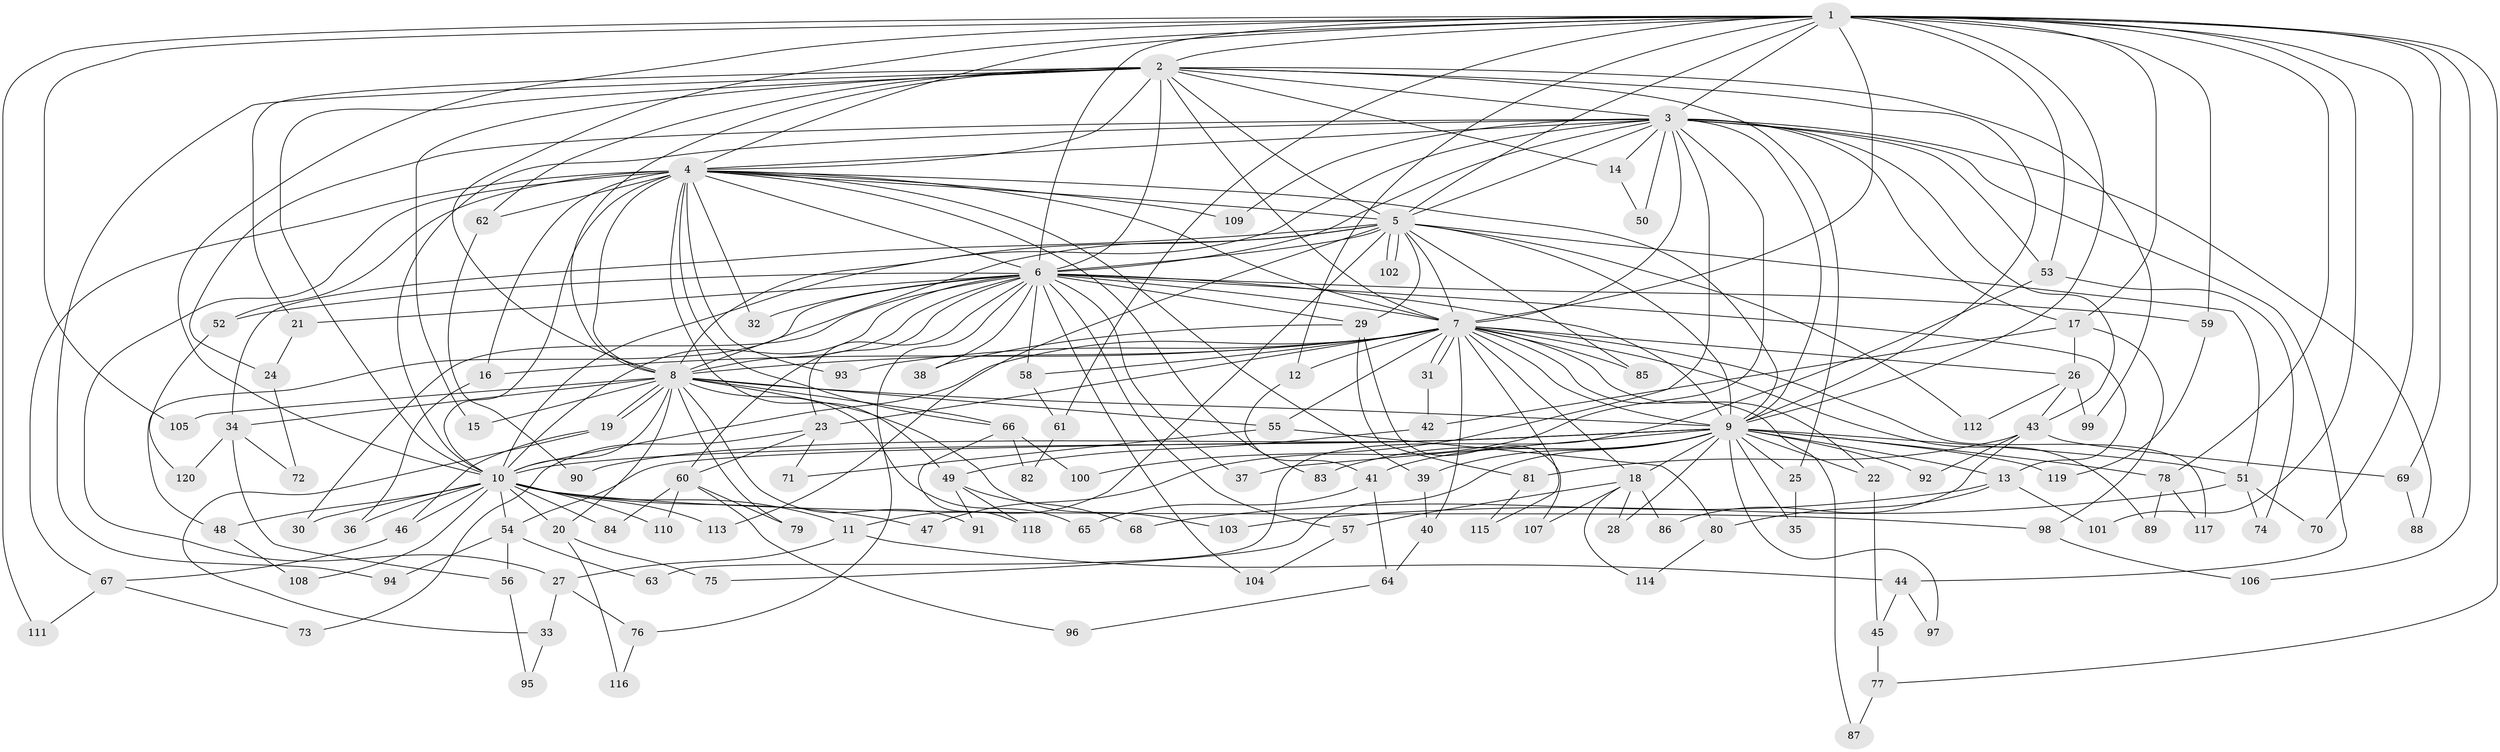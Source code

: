 // Generated by graph-tools (version 1.1) at 2025/10/02/27/25 16:10:58]
// undirected, 120 vertices, 265 edges
graph export_dot {
graph [start="1"]
  node [color=gray90,style=filled];
  1;
  2;
  3;
  4;
  5;
  6;
  7;
  8;
  9;
  10;
  11;
  12;
  13;
  14;
  15;
  16;
  17;
  18;
  19;
  20;
  21;
  22;
  23;
  24;
  25;
  26;
  27;
  28;
  29;
  30;
  31;
  32;
  33;
  34;
  35;
  36;
  37;
  38;
  39;
  40;
  41;
  42;
  43;
  44;
  45;
  46;
  47;
  48;
  49;
  50;
  51;
  52;
  53;
  54;
  55;
  56;
  57;
  58;
  59;
  60;
  61;
  62;
  63;
  64;
  65;
  66;
  67;
  68;
  69;
  70;
  71;
  72;
  73;
  74;
  75;
  76;
  77;
  78;
  79;
  80;
  81;
  82;
  83;
  84;
  85;
  86;
  87;
  88;
  89;
  90;
  91;
  92;
  93;
  94;
  95;
  96;
  97;
  98;
  99;
  100;
  101;
  102;
  103;
  104;
  105;
  106;
  107;
  108;
  109;
  110;
  111;
  112;
  113;
  114;
  115;
  116;
  117;
  118;
  119;
  120;
  1 -- 2;
  1 -- 3;
  1 -- 4;
  1 -- 5;
  1 -- 6;
  1 -- 7;
  1 -- 8;
  1 -- 9;
  1 -- 10;
  1 -- 12;
  1 -- 17;
  1 -- 53;
  1 -- 59;
  1 -- 61;
  1 -- 69;
  1 -- 70;
  1 -- 77;
  1 -- 78;
  1 -- 101;
  1 -- 105;
  1 -- 106;
  1 -- 111;
  2 -- 3;
  2 -- 4;
  2 -- 5;
  2 -- 6;
  2 -- 7;
  2 -- 8;
  2 -- 9;
  2 -- 10;
  2 -- 14;
  2 -- 15;
  2 -- 21;
  2 -- 25;
  2 -- 62;
  2 -- 94;
  2 -- 99;
  3 -- 4;
  3 -- 5;
  3 -- 6;
  3 -- 7;
  3 -- 8;
  3 -- 9;
  3 -- 10;
  3 -- 14;
  3 -- 17;
  3 -- 24;
  3 -- 43;
  3 -- 44;
  3 -- 47;
  3 -- 50;
  3 -- 53;
  3 -- 88;
  3 -- 100;
  3 -- 109;
  4 -- 5;
  4 -- 6;
  4 -- 7;
  4 -- 8;
  4 -- 9;
  4 -- 10;
  4 -- 16;
  4 -- 27;
  4 -- 32;
  4 -- 39;
  4 -- 49;
  4 -- 52;
  4 -- 62;
  4 -- 66;
  4 -- 67;
  4 -- 83;
  4 -- 93;
  4 -- 109;
  5 -- 6;
  5 -- 7;
  5 -- 8;
  5 -- 9;
  5 -- 10;
  5 -- 11;
  5 -- 29;
  5 -- 34;
  5 -- 51;
  5 -- 85;
  5 -- 102;
  5 -- 102;
  5 -- 112;
  5 -- 113;
  6 -- 7;
  6 -- 8;
  6 -- 9;
  6 -- 10;
  6 -- 13;
  6 -- 21;
  6 -- 23;
  6 -- 29;
  6 -- 30;
  6 -- 32;
  6 -- 37;
  6 -- 38;
  6 -- 48;
  6 -- 52;
  6 -- 57;
  6 -- 58;
  6 -- 59;
  6 -- 60;
  6 -- 76;
  6 -- 104;
  7 -- 8;
  7 -- 9;
  7 -- 10;
  7 -- 12;
  7 -- 16;
  7 -- 18;
  7 -- 22;
  7 -- 23;
  7 -- 26;
  7 -- 31;
  7 -- 31;
  7 -- 40;
  7 -- 55;
  7 -- 58;
  7 -- 85;
  7 -- 87;
  7 -- 89;
  7 -- 93;
  7 -- 115;
  7 -- 117;
  8 -- 9;
  8 -- 10;
  8 -- 15;
  8 -- 19;
  8 -- 19;
  8 -- 20;
  8 -- 34;
  8 -- 55;
  8 -- 65;
  8 -- 66;
  8 -- 79;
  8 -- 91;
  8 -- 103;
  8 -- 105;
  9 -- 10;
  9 -- 13;
  9 -- 18;
  9 -- 22;
  9 -- 25;
  9 -- 28;
  9 -- 35;
  9 -- 37;
  9 -- 39;
  9 -- 41;
  9 -- 51;
  9 -- 54;
  9 -- 75;
  9 -- 78;
  9 -- 83;
  9 -- 90;
  9 -- 92;
  9 -- 97;
  9 -- 119;
  10 -- 11;
  10 -- 20;
  10 -- 30;
  10 -- 36;
  10 -- 46;
  10 -- 47;
  10 -- 48;
  10 -- 54;
  10 -- 84;
  10 -- 98;
  10 -- 108;
  10 -- 110;
  10 -- 113;
  11 -- 27;
  11 -- 44;
  12 -- 41;
  13 -- 68;
  13 -- 80;
  13 -- 101;
  14 -- 50;
  16 -- 36;
  17 -- 26;
  17 -- 42;
  17 -- 98;
  18 -- 28;
  18 -- 57;
  18 -- 86;
  18 -- 107;
  18 -- 114;
  19 -- 33;
  19 -- 46;
  20 -- 75;
  20 -- 116;
  21 -- 24;
  22 -- 45;
  23 -- 60;
  23 -- 71;
  23 -- 73;
  24 -- 72;
  25 -- 35;
  26 -- 43;
  26 -- 99;
  26 -- 112;
  27 -- 33;
  27 -- 76;
  29 -- 38;
  29 -- 81;
  29 -- 107;
  31 -- 42;
  33 -- 95;
  34 -- 56;
  34 -- 72;
  34 -- 120;
  39 -- 40;
  40 -- 64;
  41 -- 64;
  41 -- 65;
  42 -- 49;
  43 -- 69;
  43 -- 81;
  43 -- 86;
  43 -- 92;
  44 -- 45;
  44 -- 97;
  45 -- 77;
  46 -- 67;
  48 -- 108;
  49 -- 68;
  49 -- 91;
  49 -- 118;
  51 -- 70;
  51 -- 74;
  51 -- 103;
  52 -- 120;
  53 -- 63;
  53 -- 74;
  54 -- 56;
  54 -- 63;
  54 -- 94;
  55 -- 71;
  55 -- 80;
  56 -- 95;
  57 -- 104;
  58 -- 61;
  59 -- 119;
  60 -- 79;
  60 -- 84;
  60 -- 96;
  60 -- 110;
  61 -- 82;
  62 -- 90;
  64 -- 96;
  66 -- 82;
  66 -- 100;
  66 -- 118;
  67 -- 73;
  67 -- 111;
  69 -- 88;
  76 -- 116;
  77 -- 87;
  78 -- 89;
  78 -- 117;
  80 -- 114;
  81 -- 115;
  98 -- 106;
}
